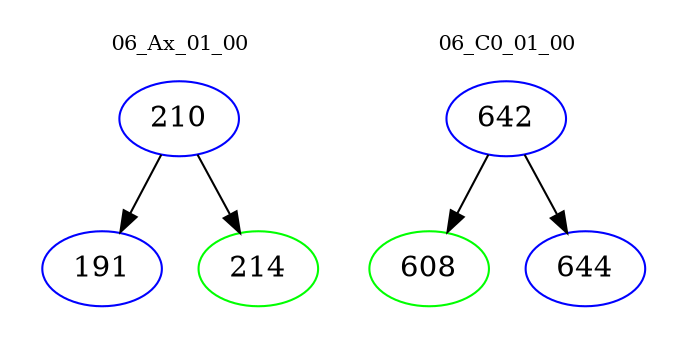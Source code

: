 digraph{
subgraph cluster_0 {
color = white
label = "06_Ax_01_00";
fontsize=10;
T0_210 [label="210", color="blue"]
T0_210 -> T0_191 [color="black"]
T0_191 [label="191", color="blue"]
T0_210 -> T0_214 [color="black"]
T0_214 [label="214", color="green"]
}
subgraph cluster_1 {
color = white
label = "06_C0_01_00";
fontsize=10;
T1_642 [label="642", color="blue"]
T1_642 -> T1_608 [color="black"]
T1_608 [label="608", color="green"]
T1_642 -> T1_644 [color="black"]
T1_644 [label="644", color="blue"]
}
}
